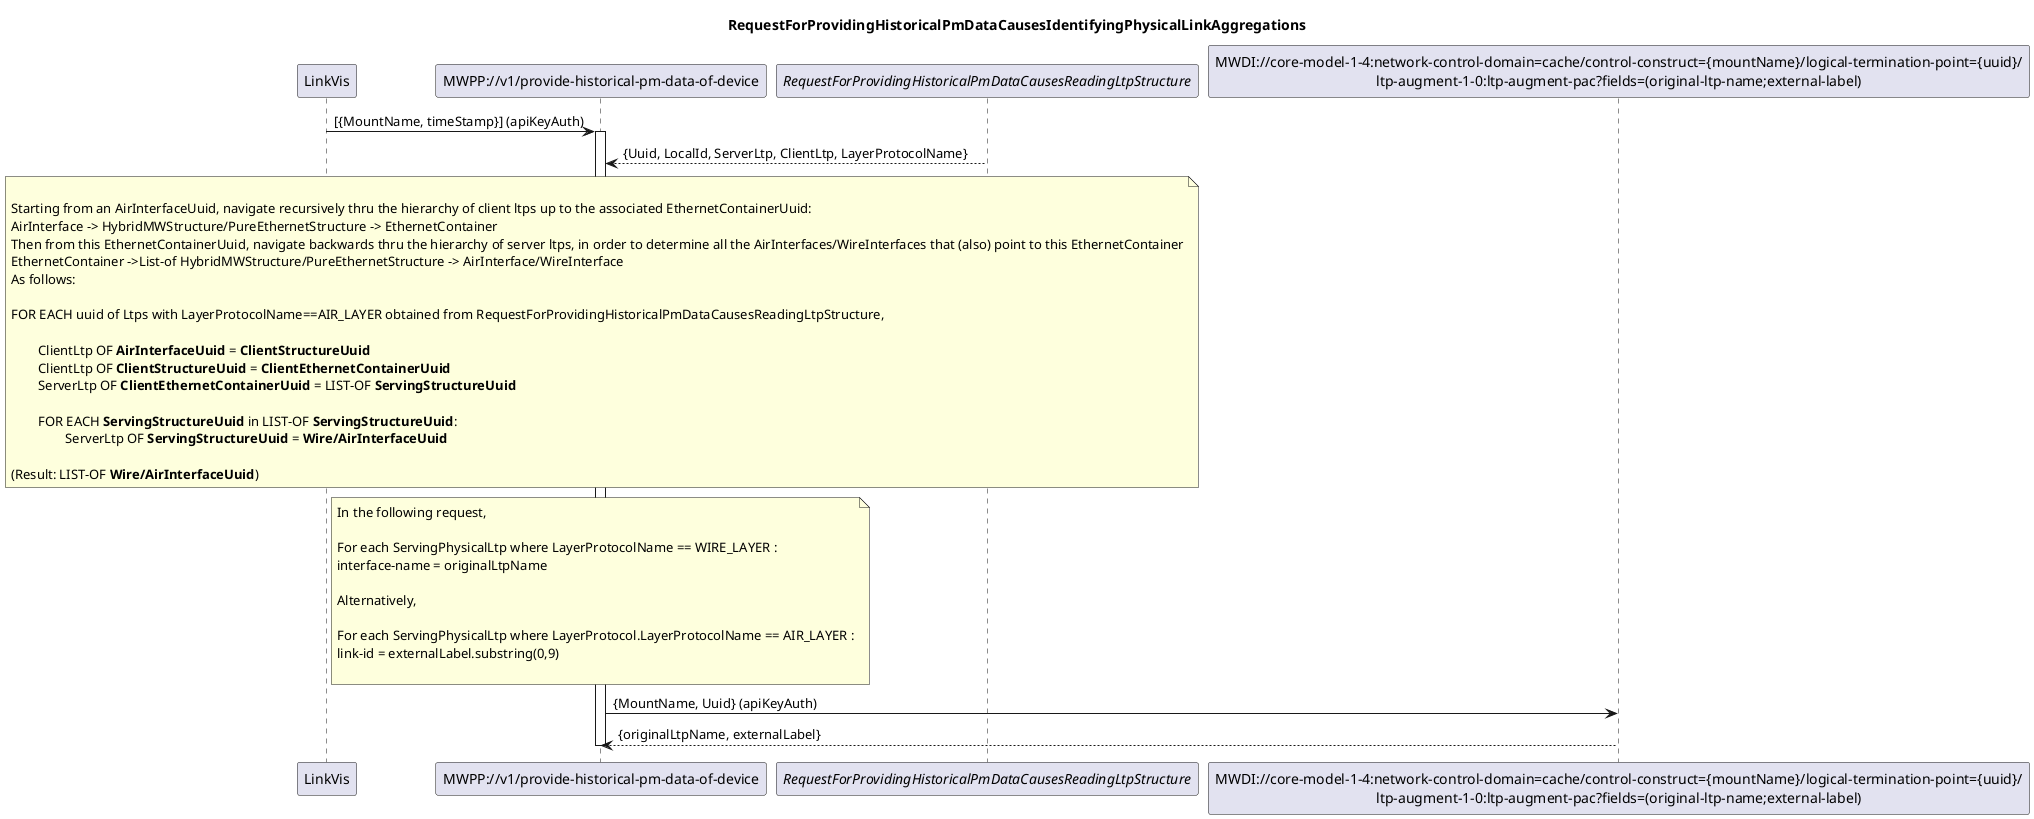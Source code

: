 @startuml 002_IdentifyingPhysicalLinkAggregations
skinparam responseMessageBelowArrow true

title
RequestForProvidingHistoricalPmDataCausesIdentifyingPhysicalLinkAggregations
end title

participant "LinkVis" as LinkVis
participant "MWPP://v1/provide-historical-pm-data-of-device" as MWPP
participant "<i>RequestForProvidingHistoricalPmDataCausesReadingLtpStructure</i>" as LTPs
participant "MWDI://core-model-1-4:network-control-domain=cache/control-construct={mountName}/logical-termination-point={uuid}/\nltp-augment-1-0:ltp-augment-pac?fields=(original-ltp-name;external-label)" as LtpDesignation

LinkVis -> MWPP: [{MountName, timeStamp}] (apiKeyAuth)
activate MWPP

LTPs --> MWPP: {Uuid, LocalId, ServerLtp, ClientLtp, LayerProtocolName}

note over MWPP

Starting from an AirInterfaceUuid, navigate recursively thru the hierarchy of client ltps up to the associated EthernetContainerUuid:
AirInterface -> HybridMWStructure/PureEthernetStructure -> EthernetContainer
Then from this EthernetContainerUuid, navigate backwards thru the hierarchy of server ltps, in order to determine all the AirInterfaces/WireInterfaces that (also) point to this EthernetContainer
EthernetContainer ->List-of HybridMWStructure/PureEthernetStructure -> AirInterface/WireInterface
As follows:

FOR EACH uuid of Ltps with LayerProtocolName==AIR_LAYER obtained from RequestForProvidingHistoricalPmDataCausesReadingLtpStructure,

	ClientLtp OF **AirInterfaceUuid** = **ClientStructureUuid** 
	ClientLtp OF **ClientStructureUuid** = **ClientEthernetContainerUuid**
	ServerLtp OF **ClientEthernetContainerUuid** = LIST-OF **ServingStructureUuid**	

	FOR EACH **ServingStructureUuid** in LIST-OF **ServingStructureUuid**:	
    		ServerLtp OF **ServingStructureUuid** = **Wire/AirInterfaceUuid**

(Result: LIST-OF **Wire/AirInterfaceUuid**)
end note

note over MWPP
In the following request,

For each ServingPhysicalLtp where LayerProtocolName == WIRE_LAYER :
interface-name = originalLtpName 

Alternatively,

For each ServingPhysicalLtp where LayerProtocol.LayerProtocolName == AIR_LAYER :
link-id = externalLabel.substring(0,9)

end note


MWPP -> LtpDesignation: {MountName, Uuid} (apiKeyAuth)
LtpDesignation --> MWPP: {originalLtpName, externalLabel}

deactivate MWPP

@enduml